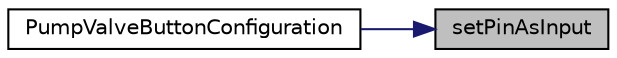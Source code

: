 digraph "setPinAsInput"
{
 // LATEX_PDF_SIZE
  edge [fontname="Helvetica",fontsize="10",labelfontname="Helvetica",labelfontsize="10"];
  node [fontname="Helvetica",fontsize="10",shape=record];
  rankdir="RL";
  Node0 [label="setPinAsInput",height=0.2,width=0.4,color="black", fillcolor="grey75", style="filled", fontcolor="black",tooltip="Function sets selected GPIO pin as input."];
  Node0 -> Node1 [dir="back",color="midnightblue",fontsize="10",style="solid",fontname="Helvetica"];
  Node1 [label="PumpValveButtonConfiguration",height=0.2,width=0.4,color="black", fillcolor="white", style="filled",URL="$group___blood_pressure_meter_functions_ga24734fd14f8f6338455dc6876c088dd1.html#ga24734fd14f8f6338455dc6876c088dd1",tooltip="Function used for pump, valve and button pins initialization."];
}
